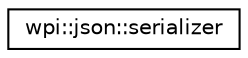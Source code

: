 digraph "Graphical Class Hierarchy"
{
  edge [fontname="Helvetica",fontsize="10",labelfontname="Helvetica",labelfontsize="10"];
  node [fontname="Helvetica",fontsize="10",shape=record];
  rankdir="LR";
  Node1 [label="wpi::json::serializer",height=0.2,width=0.4,color="black", fillcolor="white", style="filled",URL="$classwpi_1_1json_1_1serializer.html",tooltip="wrapper around the serialization functions "];
}
